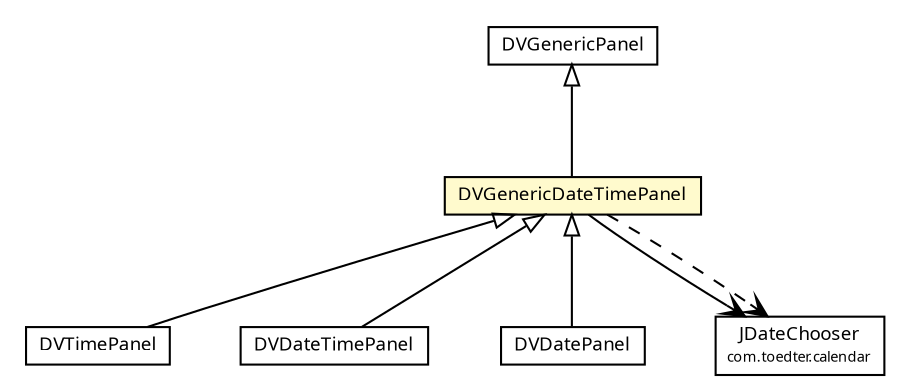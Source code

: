 #!/usr/local/bin/dot
#
# Class diagram 
# Generated by UMLGraph version R5_6 (http://www.umlgraph.org/)
#

digraph G {
	edge [fontname="Trebuchet MS",fontsize=10,labelfontname="Trebuchet MS",labelfontsize=10];
	node [fontname="Trebuchet MS",fontsize=10,shape=plaintext];
	nodesep=0.25;
	ranksep=0.5;
	// se.cambio.cds.openehr.view.panels.DVTimePanel
	c128718 [label=<<table title="se.cambio.cds.openehr.view.panels.DVTimePanel" border="0" cellborder="1" cellspacing="0" cellpadding="2" port="p" href="./DVTimePanel.html">
		<tr><td><table border="0" cellspacing="0" cellpadding="1">
<tr><td align="center" balign="center"><font face="Trebuchet MS"> DVTimePanel </font></td></tr>
		</table></td></tr>
		</table>>, URL="./DVTimePanel.html", fontname="Trebuchet MS", fontcolor="black", fontsize=9.0];
	// se.cambio.cds.openehr.view.panels.DVGenericPanel
	c128726 [label=<<table title="se.cambio.cds.openehr.view.panels.DVGenericPanel" border="0" cellborder="1" cellspacing="0" cellpadding="2" port="p" href="./DVGenericPanel.html">
		<tr><td><table border="0" cellspacing="0" cellpadding="1">
<tr><td align="center" balign="center"><font face="Trebuchet MS"> DVGenericPanel </font></td></tr>
		</table></td></tr>
		</table>>, URL="./DVGenericPanel.html", fontname="Trebuchet MS", fontcolor="black", fontsize=9.0];
	// se.cambio.cds.openehr.view.panels.DVGenericDateTimePanel
	c128727 [label=<<table title="se.cambio.cds.openehr.view.panels.DVGenericDateTimePanel" border="0" cellborder="1" cellspacing="0" cellpadding="2" port="p" bgcolor="lemonChiffon" href="./DVGenericDateTimePanel.html">
		<tr><td><table border="0" cellspacing="0" cellpadding="1">
<tr><td align="center" balign="center"><font face="Trebuchet MS"> DVGenericDateTimePanel </font></td></tr>
		</table></td></tr>
		</table>>, URL="./DVGenericDateTimePanel.html", fontname="Trebuchet MS", fontcolor="black", fontsize=9.0];
	// se.cambio.cds.openehr.view.panels.DVDateTimePanel
	c128729 [label=<<table title="se.cambio.cds.openehr.view.panels.DVDateTimePanel" border="0" cellborder="1" cellspacing="0" cellpadding="2" port="p" href="./DVDateTimePanel.html">
		<tr><td><table border="0" cellspacing="0" cellpadding="1">
<tr><td align="center" balign="center"><font face="Trebuchet MS"> DVDateTimePanel </font></td></tr>
		</table></td></tr>
		</table>>, URL="./DVDateTimePanel.html", fontname="Trebuchet MS", fontcolor="black", fontsize=9.0];
	// se.cambio.cds.openehr.view.panels.DVDatePanel
	c128730 [label=<<table title="se.cambio.cds.openehr.view.panels.DVDatePanel" border="0" cellborder="1" cellspacing="0" cellpadding="2" port="p" href="./DVDatePanel.html">
		<tr><td><table border="0" cellspacing="0" cellpadding="1">
<tr><td align="center" balign="center"><font face="Trebuchet MS"> DVDatePanel </font></td></tr>
		</table></td></tr>
		</table>>, URL="./DVDatePanel.html", fontname="Trebuchet MS", fontcolor="black", fontsize=9.0];
	//se.cambio.cds.openehr.view.panels.DVTimePanel extends se.cambio.cds.openehr.view.panels.DVGenericDateTimePanel
	c128727:p -> c128718:p [dir=back,arrowtail=empty];
	//se.cambio.cds.openehr.view.panels.DVGenericDateTimePanel extends se.cambio.cds.openehr.view.panels.DVGenericPanel
	c128726:p -> c128727:p [dir=back,arrowtail=empty];
	//se.cambio.cds.openehr.view.panels.DVDateTimePanel extends se.cambio.cds.openehr.view.panels.DVGenericDateTimePanel
	c128727:p -> c128729:p [dir=back,arrowtail=empty];
	//se.cambio.cds.openehr.view.panels.DVDatePanel extends se.cambio.cds.openehr.view.panels.DVGenericDateTimePanel
	c128727:p -> c128730:p [dir=back,arrowtail=empty];
	// se.cambio.cds.openehr.view.panels.DVGenericDateTimePanel NAVASSOC com.toedter.calendar.JDateChooser
	c128727:p -> c128894:p [taillabel="", label="", headlabel="", fontname="Trebuchet MS", fontcolor="black", fontsize=10.0, color="black", arrowhead=open];
	// se.cambio.cds.openehr.view.panels.DVGenericDateTimePanel DEPEND com.toedter.calendar.JDateChooser
	c128727:p -> c128894:p [taillabel="", label="", headlabel="", fontname="Trebuchet MS", fontcolor="black", fontsize=10.0, color="black", arrowhead=open, style=dashed];
	// com.toedter.calendar.JDateChooser
	c128894 [label=<<table title="com.toedter.calendar.JDateChooser" border="0" cellborder="1" cellspacing="0" cellpadding="2" port="p" href="http://java.sun.com/j2se/1.4.2/docs/api/com/toedter/calendar/JDateChooser.html">
		<tr><td><table border="0" cellspacing="0" cellpadding="1">
<tr><td align="center" balign="center"><font face="Trebuchet MS"> JDateChooser </font></td></tr>
<tr><td align="center" balign="center"><font face="Trebuchet MS" point-size="7.0"> com.toedter.calendar </font></td></tr>
		</table></td></tr>
		</table>>, URL="http://java.sun.com/j2se/1.4.2/docs/api/com/toedter/calendar/JDateChooser.html", fontname="Trebuchet MS", fontcolor="black", fontsize=9.0];
}

